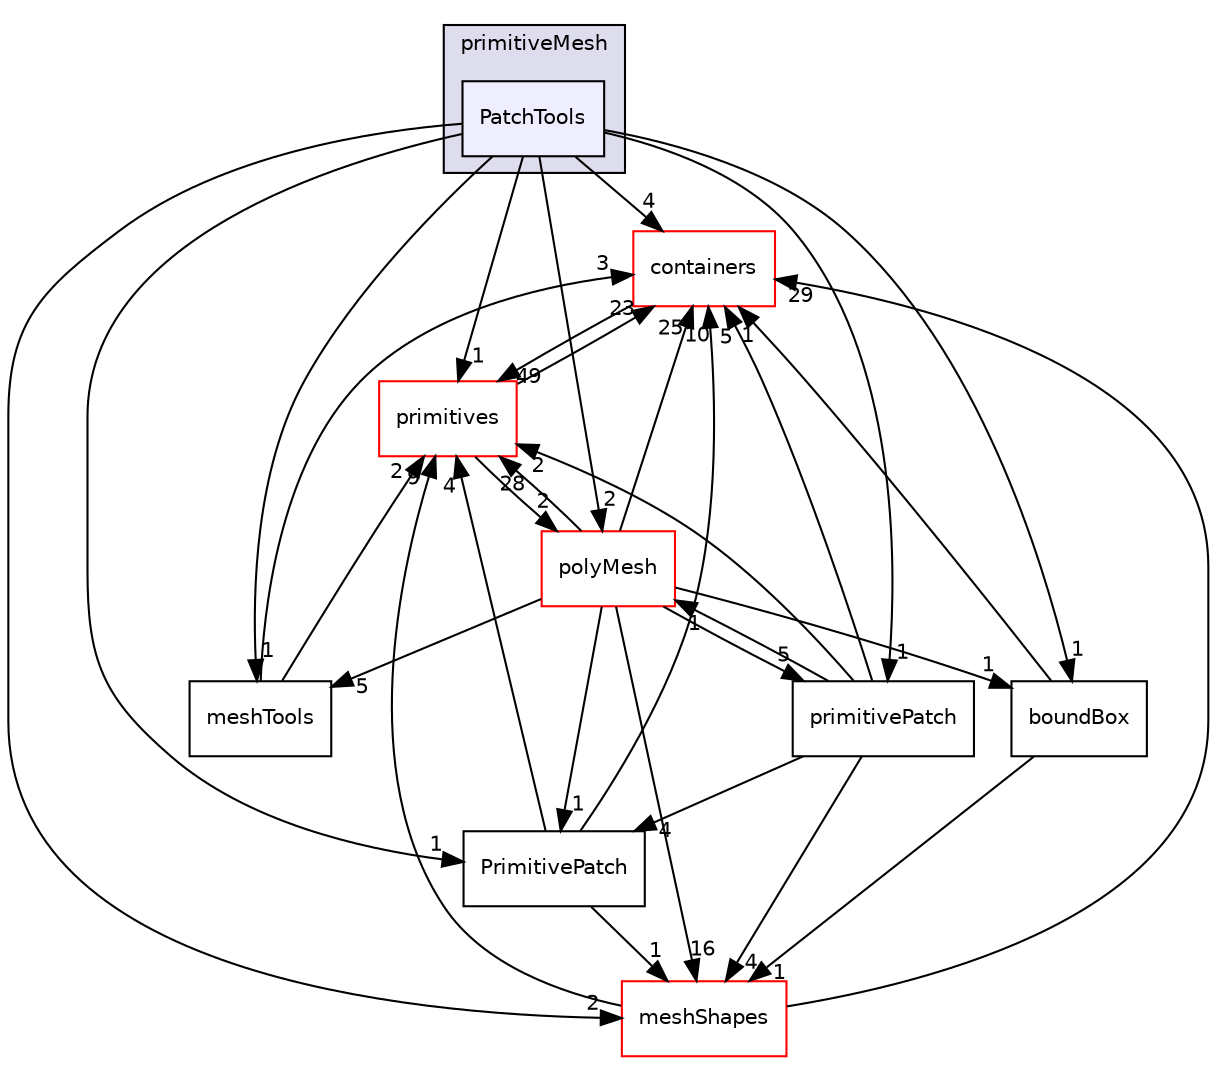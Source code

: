 digraph "src/OpenFOAM/meshes/primitiveMesh/PatchTools" {
  bgcolor=transparent;
  compound=true
  node [ fontsize="10", fontname="Helvetica"];
  edge [ labelfontsize="10", labelfontname="Helvetica"];
  subgraph clusterdir_d498992fb7d3f293d898bf6d3a4df869 {
    graph [ bgcolor="#ddddee", pencolor="black", label="primitiveMesh" fontname="Helvetica", fontsize="10", URL="dir_d498992fb7d3f293d898bf6d3a4df869.html"]
  dir_793c23b5026163e0cab93ac715b7bec6 [shape=box, label="PatchTools", style="filled", fillcolor="#eeeeff", pencolor="black", URL="dir_793c23b5026163e0cab93ac715b7bec6.html"];
  }
  dir_19d0872053bde092be81d7fe3f56cbf7 [shape=box label="containers" color="red" URL="dir_19d0872053bde092be81d7fe3f56cbf7.html"];
  dir_42af166d668911d4253146e249bedcd8 [shape=box label="PrimitivePatch" URL="dir_42af166d668911d4253146e249bedcd8.html"];
  dir_fa020d1bff9bcecc84fa7b07f71b0284 [shape=box label="meshTools" URL="dir_fa020d1bff9bcecc84fa7b07f71b0284.html"];
  dir_419482a3f24625018b60fd6b1f4b7501 [shape=box label="boundBox" URL="dir_419482a3f24625018b60fd6b1f4b7501.html"];
  dir_5e5a63cb97aae3d01c8e98f0c14953bc [shape=box label="polyMesh" color="red" URL="dir_5e5a63cb97aae3d01c8e98f0c14953bc.html"];
  dir_3e50f45338116b169052b428016851aa [shape=box label="primitives" color="red" URL="dir_3e50f45338116b169052b428016851aa.html"];
  dir_b8e2732bc99f8fb2a379dad81aa6030e [shape=box label="meshShapes" color="red" URL="dir_b8e2732bc99f8fb2a379dad81aa6030e.html"];
  dir_56a3060d78c44773bde4dd7fc6fdd606 [shape=box label="primitivePatch" URL="dir_56a3060d78c44773bde4dd7fc6fdd606.html"];
  dir_19d0872053bde092be81d7fe3f56cbf7->dir_3e50f45338116b169052b428016851aa [headlabel="49", labeldistance=1.5 headhref="dir_001955_002380.html"];
  dir_793c23b5026163e0cab93ac715b7bec6->dir_19d0872053bde092be81d7fe3f56cbf7 [headlabel="4", labeldistance=1.5 headhref="dir_002365_001955.html"];
  dir_793c23b5026163e0cab93ac715b7bec6->dir_42af166d668911d4253146e249bedcd8 [headlabel="1", labeldistance=1.5 headhref="dir_002365_002368.html"];
  dir_793c23b5026163e0cab93ac715b7bec6->dir_fa020d1bff9bcecc84fa7b07f71b0284 [headlabel="1", labeldistance=1.5 headhref="dir_002365_002303.html"];
  dir_793c23b5026163e0cab93ac715b7bec6->dir_419482a3f24625018b60fd6b1f4b7501 [headlabel="1", labeldistance=1.5 headhref="dir_002365_002284.html"];
  dir_793c23b5026163e0cab93ac715b7bec6->dir_5e5a63cb97aae3d01c8e98f0c14953bc [headlabel="2", labeldistance=1.5 headhref="dir_002365_002326.html"];
  dir_793c23b5026163e0cab93ac715b7bec6->dir_3e50f45338116b169052b428016851aa [headlabel="1", labeldistance=1.5 headhref="dir_002365_002380.html"];
  dir_793c23b5026163e0cab93ac715b7bec6->dir_b8e2732bc99f8fb2a379dad81aa6030e [headlabel="2", labeldistance=1.5 headhref="dir_002365_002293.html"];
  dir_793c23b5026163e0cab93ac715b7bec6->dir_56a3060d78c44773bde4dd7fc6fdd606 [headlabel="1", labeldistance=1.5 headhref="dir_002365_002367.html"];
  dir_42af166d668911d4253146e249bedcd8->dir_19d0872053bde092be81d7fe3f56cbf7 [headlabel="10", labeldistance=1.5 headhref="dir_002368_001955.html"];
  dir_42af166d668911d4253146e249bedcd8->dir_3e50f45338116b169052b428016851aa [headlabel="4", labeldistance=1.5 headhref="dir_002368_002380.html"];
  dir_42af166d668911d4253146e249bedcd8->dir_b8e2732bc99f8fb2a379dad81aa6030e [headlabel="1", labeldistance=1.5 headhref="dir_002368_002293.html"];
  dir_fa020d1bff9bcecc84fa7b07f71b0284->dir_19d0872053bde092be81d7fe3f56cbf7 [headlabel="3", labeldistance=1.5 headhref="dir_002303_001955.html"];
  dir_fa020d1bff9bcecc84fa7b07f71b0284->dir_3e50f45338116b169052b428016851aa [headlabel="2", labeldistance=1.5 headhref="dir_002303_002380.html"];
  dir_419482a3f24625018b60fd6b1f4b7501->dir_19d0872053bde092be81d7fe3f56cbf7 [headlabel="1", labeldistance=1.5 headhref="dir_002284_001955.html"];
  dir_419482a3f24625018b60fd6b1f4b7501->dir_b8e2732bc99f8fb2a379dad81aa6030e [headlabel="1", labeldistance=1.5 headhref="dir_002284_002293.html"];
  dir_5e5a63cb97aae3d01c8e98f0c14953bc->dir_19d0872053bde092be81d7fe3f56cbf7 [headlabel="25", labeldistance=1.5 headhref="dir_002326_001955.html"];
  dir_5e5a63cb97aae3d01c8e98f0c14953bc->dir_42af166d668911d4253146e249bedcd8 [headlabel="1", labeldistance=1.5 headhref="dir_002326_002368.html"];
  dir_5e5a63cb97aae3d01c8e98f0c14953bc->dir_fa020d1bff9bcecc84fa7b07f71b0284 [headlabel="5", labeldistance=1.5 headhref="dir_002326_002303.html"];
  dir_5e5a63cb97aae3d01c8e98f0c14953bc->dir_419482a3f24625018b60fd6b1f4b7501 [headlabel="1", labeldistance=1.5 headhref="dir_002326_002284.html"];
  dir_5e5a63cb97aae3d01c8e98f0c14953bc->dir_3e50f45338116b169052b428016851aa [headlabel="28", labeldistance=1.5 headhref="dir_002326_002380.html"];
  dir_5e5a63cb97aae3d01c8e98f0c14953bc->dir_b8e2732bc99f8fb2a379dad81aa6030e [headlabel="16", labeldistance=1.5 headhref="dir_002326_002293.html"];
  dir_5e5a63cb97aae3d01c8e98f0c14953bc->dir_56a3060d78c44773bde4dd7fc6fdd606 [headlabel="5", labeldistance=1.5 headhref="dir_002326_002367.html"];
  dir_3e50f45338116b169052b428016851aa->dir_19d0872053bde092be81d7fe3f56cbf7 [headlabel="23", labeldistance=1.5 headhref="dir_002380_001955.html"];
  dir_3e50f45338116b169052b428016851aa->dir_5e5a63cb97aae3d01c8e98f0c14953bc [headlabel="2", labeldistance=1.5 headhref="dir_002380_002326.html"];
  dir_b8e2732bc99f8fb2a379dad81aa6030e->dir_19d0872053bde092be81d7fe3f56cbf7 [headlabel="29", labeldistance=1.5 headhref="dir_002293_001955.html"];
  dir_b8e2732bc99f8fb2a379dad81aa6030e->dir_3e50f45338116b169052b428016851aa [headlabel="9", labeldistance=1.5 headhref="dir_002293_002380.html"];
  dir_56a3060d78c44773bde4dd7fc6fdd606->dir_19d0872053bde092be81d7fe3f56cbf7 [headlabel="5", labeldistance=1.5 headhref="dir_002367_001955.html"];
  dir_56a3060d78c44773bde4dd7fc6fdd606->dir_42af166d668911d4253146e249bedcd8 [headlabel="4", labeldistance=1.5 headhref="dir_002367_002368.html"];
  dir_56a3060d78c44773bde4dd7fc6fdd606->dir_5e5a63cb97aae3d01c8e98f0c14953bc [headlabel="1", labeldistance=1.5 headhref="dir_002367_002326.html"];
  dir_56a3060d78c44773bde4dd7fc6fdd606->dir_3e50f45338116b169052b428016851aa [headlabel="2", labeldistance=1.5 headhref="dir_002367_002380.html"];
  dir_56a3060d78c44773bde4dd7fc6fdd606->dir_b8e2732bc99f8fb2a379dad81aa6030e [headlabel="4", labeldistance=1.5 headhref="dir_002367_002293.html"];
}
